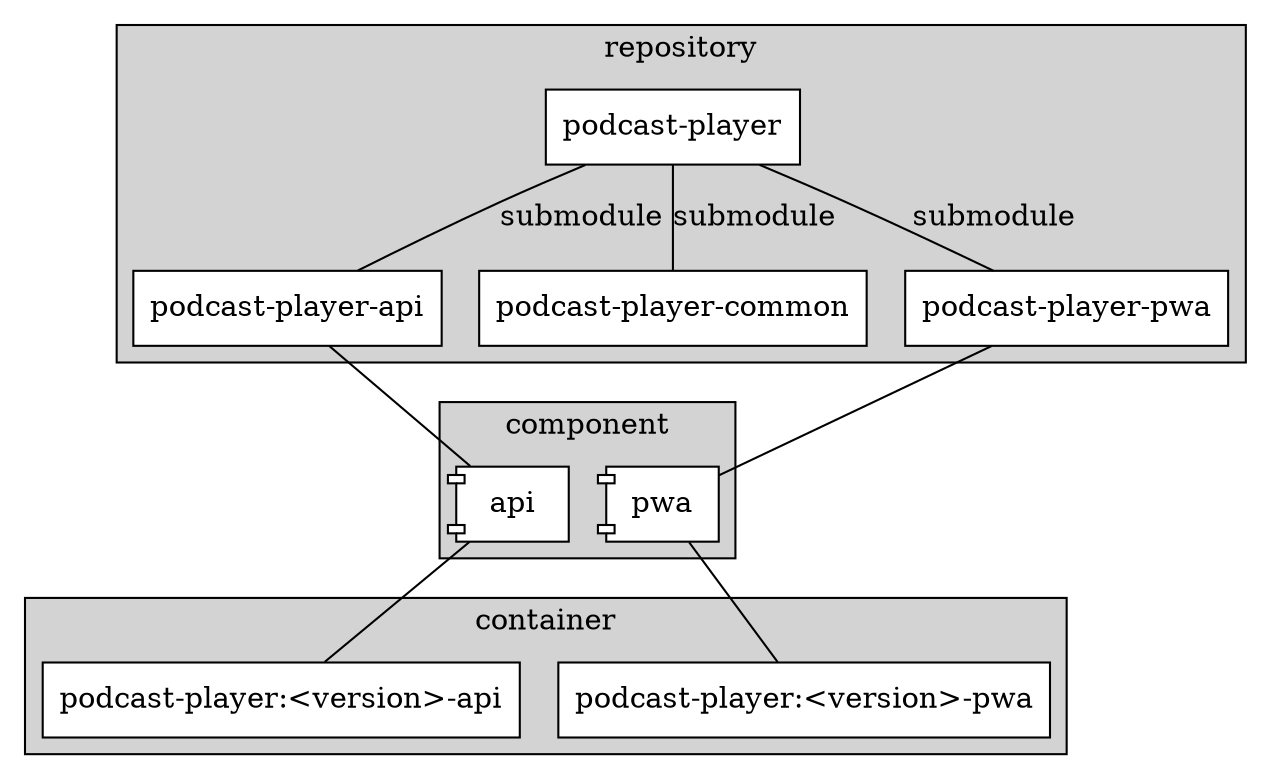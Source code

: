 graph {
  rankdir=tb;

  subgraph cluster_repository {
    label=repository;
    fillcolor=lightgrey;
    style=filled;
    node [style=filled, fillcolor=white, shape=box];

    podcast_player [label="podcast-player"];
    
    {
      rank=same;
      podcast_player_api [label="podcast-player-api"];
      podcast_player_common [label="podcast-player-common"];
      podcast_player_pwa [label="podcast-player-pwa"];
    }
  }

  subgraph cluster_component {
    label=component;
    rank=same;
    fillcolor=lightgrey;
    style=filled;
    node [shape=component, style=filled, fillcolor=white];
    api pwa
  }

  subgraph cluster_container {
    label=container;
    fillcolor=lightgrey;
    style=filled;
    node [shape=box, style=filled, fillcolor=white];
    api_cont [label="podcast-player:<version>-api"];
    pwa_cont [label="podcast-player:<version>-pwa"];
  }

  podcast_player -- {podcast_player_api, podcast_player_common, podcast_player_pwa} [label="submodule"];
  podcast_player_api -- api;
  podcast_player_pwa -- pwa;
  pwa -- pwa_cont;
  api -- api_cont;
}